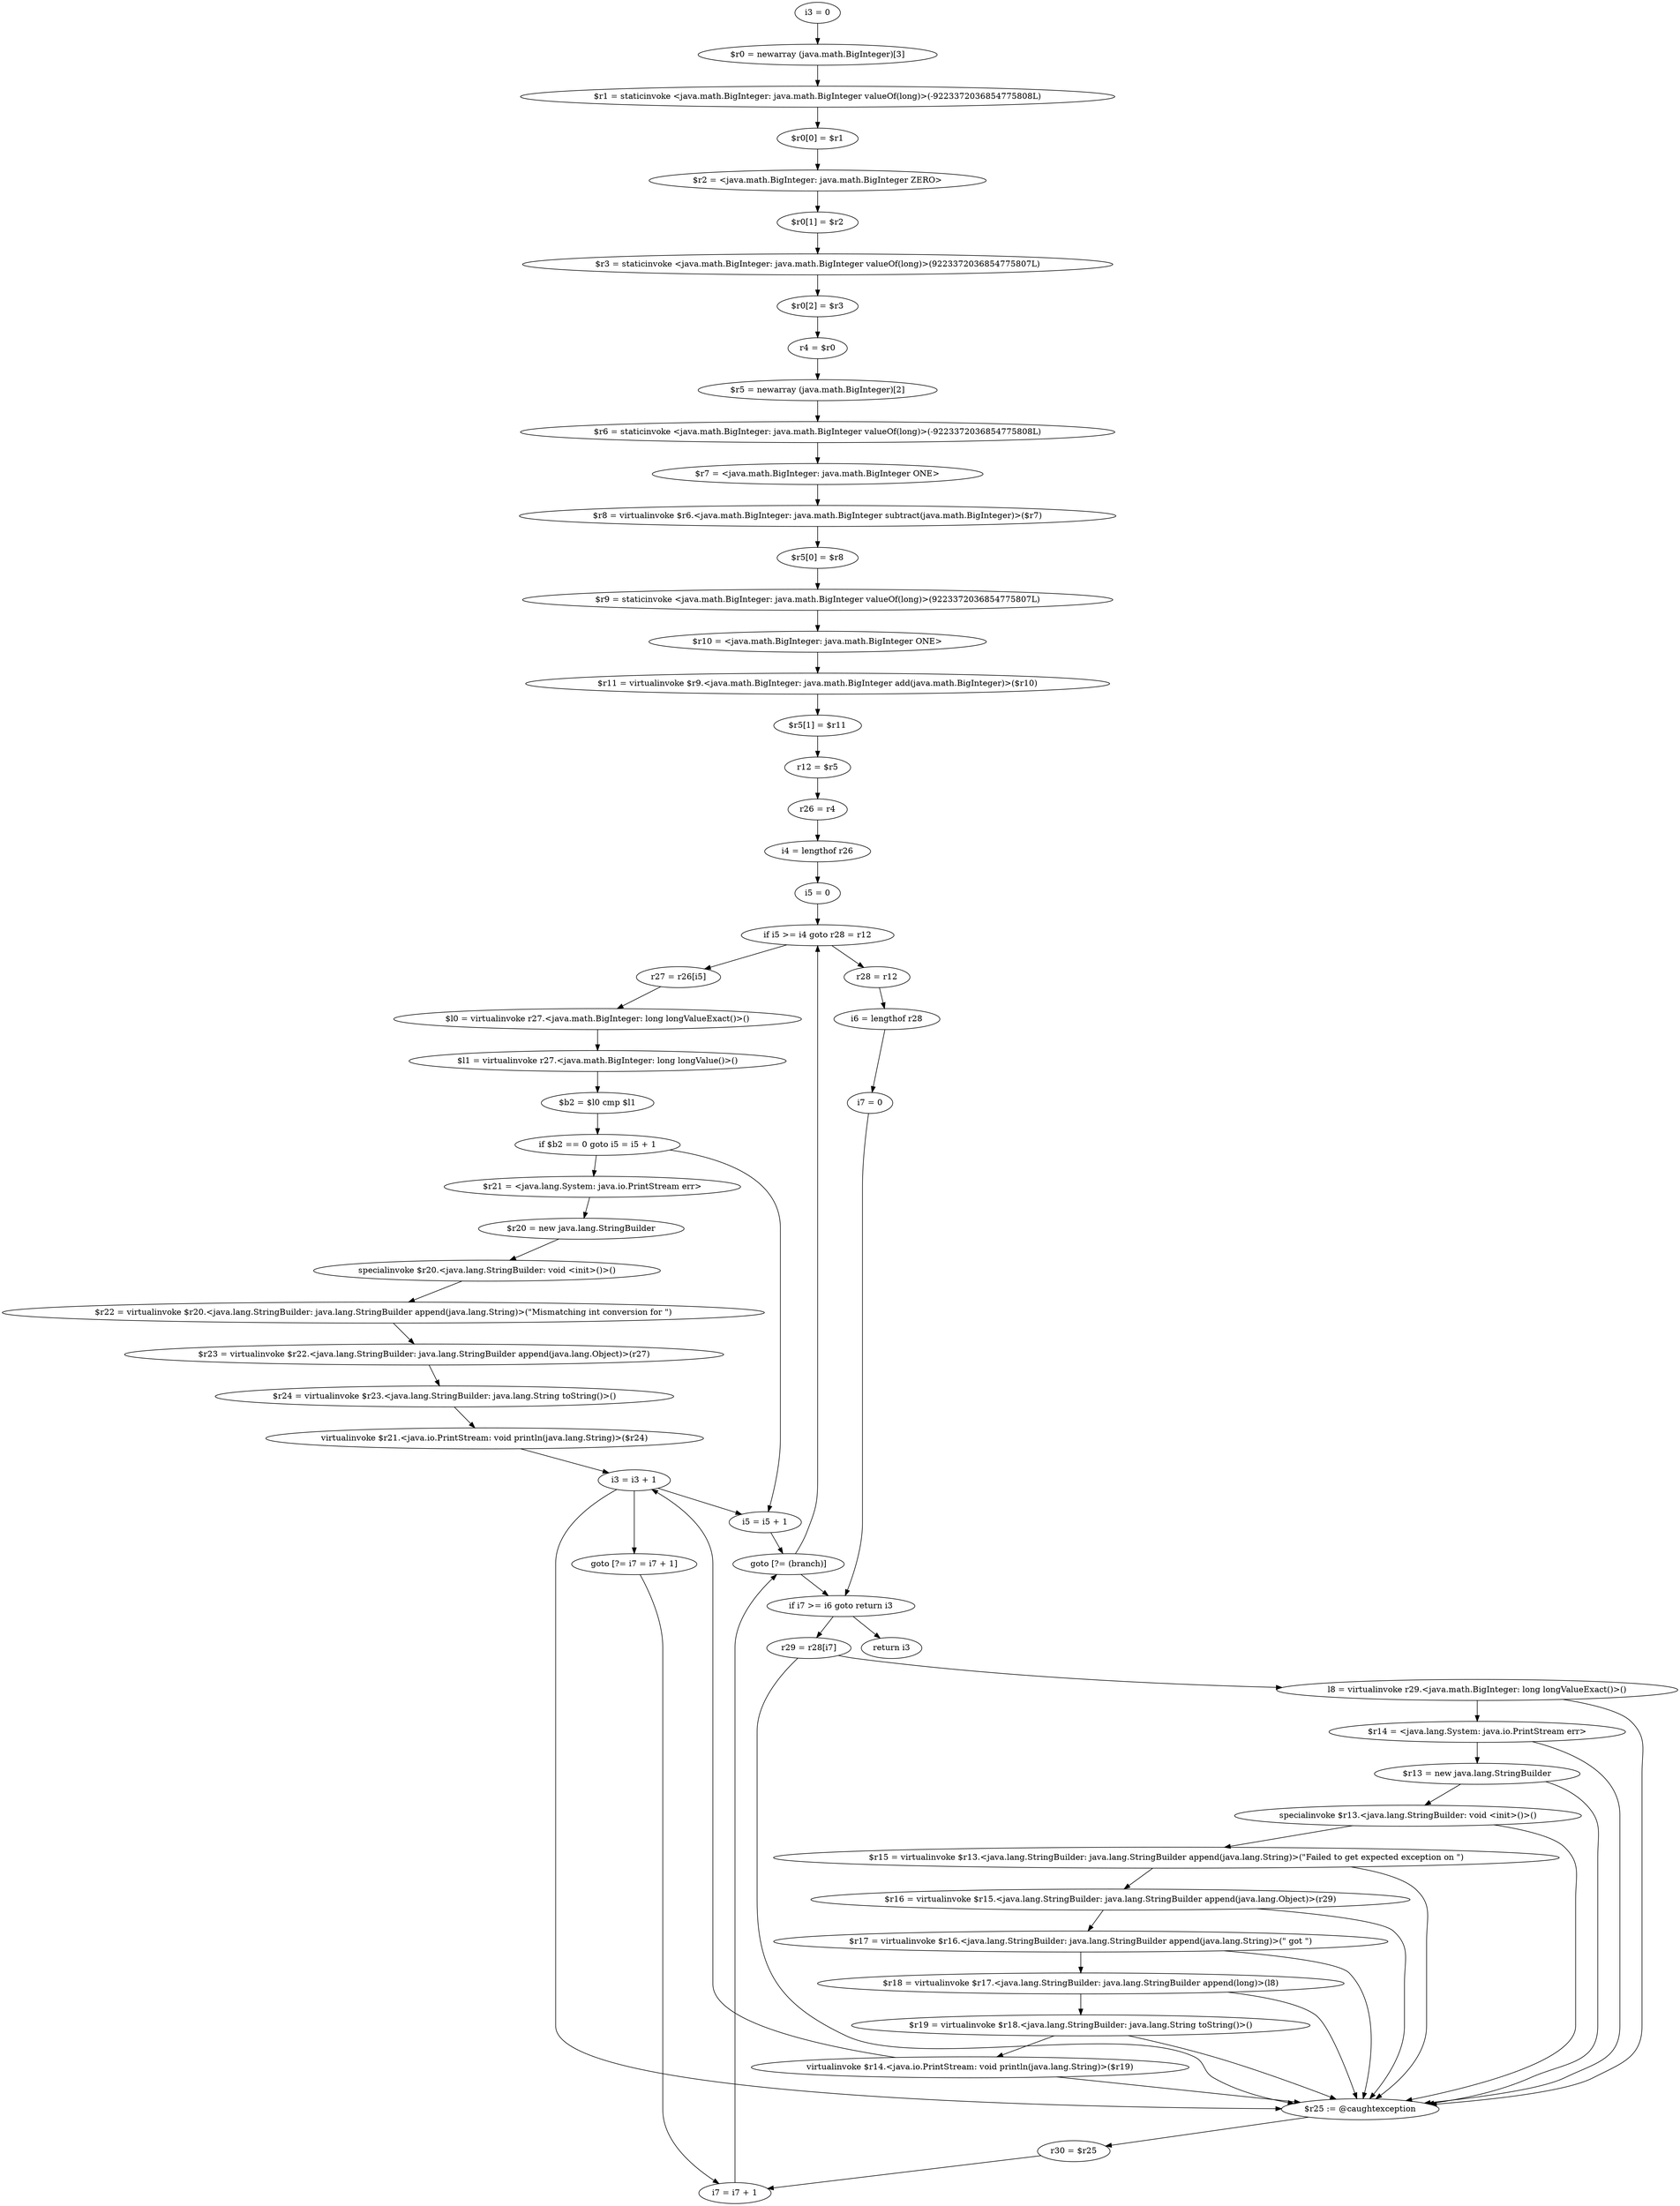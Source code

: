 digraph "unitGraph" {
    "i3 = 0"
    "$r0 = newarray (java.math.BigInteger)[3]"
    "$r1 = staticinvoke <java.math.BigInteger: java.math.BigInteger valueOf(long)>(-9223372036854775808L)"
    "$r0[0] = $r1"
    "$r2 = <java.math.BigInteger: java.math.BigInteger ZERO>"
    "$r0[1] = $r2"
    "$r3 = staticinvoke <java.math.BigInteger: java.math.BigInteger valueOf(long)>(9223372036854775807L)"
    "$r0[2] = $r3"
    "r4 = $r0"
    "$r5 = newarray (java.math.BigInteger)[2]"
    "$r6 = staticinvoke <java.math.BigInteger: java.math.BigInteger valueOf(long)>(-9223372036854775808L)"
    "$r7 = <java.math.BigInteger: java.math.BigInteger ONE>"
    "$r8 = virtualinvoke $r6.<java.math.BigInteger: java.math.BigInteger subtract(java.math.BigInteger)>($r7)"
    "$r5[0] = $r8"
    "$r9 = staticinvoke <java.math.BigInteger: java.math.BigInteger valueOf(long)>(9223372036854775807L)"
    "$r10 = <java.math.BigInteger: java.math.BigInteger ONE>"
    "$r11 = virtualinvoke $r9.<java.math.BigInteger: java.math.BigInteger add(java.math.BigInteger)>($r10)"
    "$r5[1] = $r11"
    "r12 = $r5"
    "r26 = r4"
    "i4 = lengthof r26"
    "i5 = 0"
    "if i5 >= i4 goto r28 = r12"
    "r27 = r26[i5]"
    "$l0 = virtualinvoke r27.<java.math.BigInteger: long longValueExact()>()"
    "$l1 = virtualinvoke r27.<java.math.BigInteger: long longValue()>()"
    "$b2 = $l0 cmp $l1"
    "if $b2 == 0 goto i5 = i5 + 1"
    "$r21 = <java.lang.System: java.io.PrintStream err>"
    "$r20 = new java.lang.StringBuilder"
    "specialinvoke $r20.<java.lang.StringBuilder: void <init>()>()"
    "$r22 = virtualinvoke $r20.<java.lang.StringBuilder: java.lang.StringBuilder append(java.lang.String)>(\"Mismatching int conversion for \")"
    "$r23 = virtualinvoke $r22.<java.lang.StringBuilder: java.lang.StringBuilder append(java.lang.Object)>(r27)"
    "$r24 = virtualinvoke $r23.<java.lang.StringBuilder: java.lang.String toString()>()"
    "virtualinvoke $r21.<java.io.PrintStream: void println(java.lang.String)>($r24)"
    "i3 = i3 + 1"
    "i5 = i5 + 1"
    "goto [?= (branch)]"
    "r28 = r12"
    "i6 = lengthof r28"
    "i7 = 0"
    "if i7 >= i6 goto return i3"
    "r29 = r28[i7]"
    "l8 = virtualinvoke r29.<java.math.BigInteger: long longValueExact()>()"
    "$r14 = <java.lang.System: java.io.PrintStream err>"
    "$r13 = new java.lang.StringBuilder"
    "specialinvoke $r13.<java.lang.StringBuilder: void <init>()>()"
    "$r15 = virtualinvoke $r13.<java.lang.StringBuilder: java.lang.StringBuilder append(java.lang.String)>(\"Failed to get expected exception on \")"
    "$r16 = virtualinvoke $r15.<java.lang.StringBuilder: java.lang.StringBuilder append(java.lang.Object)>(r29)"
    "$r17 = virtualinvoke $r16.<java.lang.StringBuilder: java.lang.StringBuilder append(java.lang.String)>(\" got \")"
    "$r18 = virtualinvoke $r17.<java.lang.StringBuilder: java.lang.StringBuilder append(long)>(l8)"
    "$r19 = virtualinvoke $r18.<java.lang.StringBuilder: java.lang.String toString()>()"
    "virtualinvoke $r14.<java.io.PrintStream: void println(java.lang.String)>($r19)"
    "goto [?= i7 = i7 + 1]"
    "$r25 := @caughtexception"
    "r30 = $r25"
    "i7 = i7 + 1"
    "return i3"
    "i3 = 0"->"$r0 = newarray (java.math.BigInteger)[3]";
    "$r0 = newarray (java.math.BigInteger)[3]"->"$r1 = staticinvoke <java.math.BigInteger: java.math.BigInteger valueOf(long)>(-9223372036854775808L)";
    "$r1 = staticinvoke <java.math.BigInteger: java.math.BigInteger valueOf(long)>(-9223372036854775808L)"->"$r0[0] = $r1";
    "$r0[0] = $r1"->"$r2 = <java.math.BigInteger: java.math.BigInteger ZERO>";
    "$r2 = <java.math.BigInteger: java.math.BigInteger ZERO>"->"$r0[1] = $r2";
    "$r0[1] = $r2"->"$r3 = staticinvoke <java.math.BigInteger: java.math.BigInteger valueOf(long)>(9223372036854775807L)";
    "$r3 = staticinvoke <java.math.BigInteger: java.math.BigInteger valueOf(long)>(9223372036854775807L)"->"$r0[2] = $r3";
    "$r0[2] = $r3"->"r4 = $r0";
    "r4 = $r0"->"$r5 = newarray (java.math.BigInteger)[2]";
    "$r5 = newarray (java.math.BigInteger)[2]"->"$r6 = staticinvoke <java.math.BigInteger: java.math.BigInteger valueOf(long)>(-9223372036854775808L)";
    "$r6 = staticinvoke <java.math.BigInteger: java.math.BigInteger valueOf(long)>(-9223372036854775808L)"->"$r7 = <java.math.BigInteger: java.math.BigInteger ONE>";
    "$r7 = <java.math.BigInteger: java.math.BigInteger ONE>"->"$r8 = virtualinvoke $r6.<java.math.BigInteger: java.math.BigInteger subtract(java.math.BigInteger)>($r7)";
    "$r8 = virtualinvoke $r6.<java.math.BigInteger: java.math.BigInteger subtract(java.math.BigInteger)>($r7)"->"$r5[0] = $r8";
    "$r5[0] = $r8"->"$r9 = staticinvoke <java.math.BigInteger: java.math.BigInteger valueOf(long)>(9223372036854775807L)";
    "$r9 = staticinvoke <java.math.BigInteger: java.math.BigInteger valueOf(long)>(9223372036854775807L)"->"$r10 = <java.math.BigInteger: java.math.BigInteger ONE>";
    "$r10 = <java.math.BigInteger: java.math.BigInteger ONE>"->"$r11 = virtualinvoke $r9.<java.math.BigInteger: java.math.BigInteger add(java.math.BigInteger)>($r10)";
    "$r11 = virtualinvoke $r9.<java.math.BigInteger: java.math.BigInteger add(java.math.BigInteger)>($r10)"->"$r5[1] = $r11";
    "$r5[1] = $r11"->"r12 = $r5";
    "r12 = $r5"->"r26 = r4";
    "r26 = r4"->"i4 = lengthof r26";
    "i4 = lengthof r26"->"i5 = 0";
    "i5 = 0"->"if i5 >= i4 goto r28 = r12";
    "if i5 >= i4 goto r28 = r12"->"r27 = r26[i5]";
    "if i5 >= i4 goto r28 = r12"->"r28 = r12";
    "r27 = r26[i5]"->"$l0 = virtualinvoke r27.<java.math.BigInteger: long longValueExact()>()";
    "$l0 = virtualinvoke r27.<java.math.BigInteger: long longValueExact()>()"->"$l1 = virtualinvoke r27.<java.math.BigInteger: long longValue()>()";
    "$l1 = virtualinvoke r27.<java.math.BigInteger: long longValue()>()"->"$b2 = $l0 cmp $l1";
    "$b2 = $l0 cmp $l1"->"if $b2 == 0 goto i5 = i5 + 1";
    "if $b2 == 0 goto i5 = i5 + 1"->"$r21 = <java.lang.System: java.io.PrintStream err>";
    "if $b2 == 0 goto i5 = i5 + 1"->"i5 = i5 + 1";
    "$r21 = <java.lang.System: java.io.PrintStream err>"->"$r20 = new java.lang.StringBuilder";
    "$r20 = new java.lang.StringBuilder"->"specialinvoke $r20.<java.lang.StringBuilder: void <init>()>()";
    "specialinvoke $r20.<java.lang.StringBuilder: void <init>()>()"->"$r22 = virtualinvoke $r20.<java.lang.StringBuilder: java.lang.StringBuilder append(java.lang.String)>(\"Mismatching int conversion for \")";
    "$r22 = virtualinvoke $r20.<java.lang.StringBuilder: java.lang.StringBuilder append(java.lang.String)>(\"Mismatching int conversion for \")"->"$r23 = virtualinvoke $r22.<java.lang.StringBuilder: java.lang.StringBuilder append(java.lang.Object)>(r27)";
    "$r23 = virtualinvoke $r22.<java.lang.StringBuilder: java.lang.StringBuilder append(java.lang.Object)>(r27)"->"$r24 = virtualinvoke $r23.<java.lang.StringBuilder: java.lang.String toString()>()";
    "$r24 = virtualinvoke $r23.<java.lang.StringBuilder: java.lang.String toString()>()"->"virtualinvoke $r21.<java.io.PrintStream: void println(java.lang.String)>($r24)";
    "virtualinvoke $r21.<java.io.PrintStream: void println(java.lang.String)>($r24)"->"i3 = i3 + 1";
    "i3 = i3 + 1"->"i5 = i5 + 1";
    "i5 = i5 + 1"->"goto [?= (branch)]";
    "goto [?= (branch)]"->"if i5 >= i4 goto r28 = r12";
    "r28 = r12"->"i6 = lengthof r28";
    "i6 = lengthof r28"->"i7 = 0";
    "i7 = 0"->"if i7 >= i6 goto return i3";
    "if i7 >= i6 goto return i3"->"r29 = r28[i7]";
    "if i7 >= i6 goto return i3"->"return i3";
    "r29 = r28[i7]"->"l8 = virtualinvoke r29.<java.math.BigInteger: long longValueExact()>()";
    "r29 = r28[i7]"->"$r25 := @caughtexception";
    "l8 = virtualinvoke r29.<java.math.BigInteger: long longValueExact()>()"->"$r14 = <java.lang.System: java.io.PrintStream err>";
    "l8 = virtualinvoke r29.<java.math.BigInteger: long longValueExact()>()"->"$r25 := @caughtexception";
    "$r14 = <java.lang.System: java.io.PrintStream err>"->"$r13 = new java.lang.StringBuilder";
    "$r14 = <java.lang.System: java.io.PrintStream err>"->"$r25 := @caughtexception";
    "$r13 = new java.lang.StringBuilder"->"specialinvoke $r13.<java.lang.StringBuilder: void <init>()>()";
    "$r13 = new java.lang.StringBuilder"->"$r25 := @caughtexception";
    "specialinvoke $r13.<java.lang.StringBuilder: void <init>()>()"->"$r15 = virtualinvoke $r13.<java.lang.StringBuilder: java.lang.StringBuilder append(java.lang.String)>(\"Failed to get expected exception on \")";
    "specialinvoke $r13.<java.lang.StringBuilder: void <init>()>()"->"$r25 := @caughtexception";
    "$r15 = virtualinvoke $r13.<java.lang.StringBuilder: java.lang.StringBuilder append(java.lang.String)>(\"Failed to get expected exception on \")"->"$r16 = virtualinvoke $r15.<java.lang.StringBuilder: java.lang.StringBuilder append(java.lang.Object)>(r29)";
    "$r15 = virtualinvoke $r13.<java.lang.StringBuilder: java.lang.StringBuilder append(java.lang.String)>(\"Failed to get expected exception on \")"->"$r25 := @caughtexception";
    "$r16 = virtualinvoke $r15.<java.lang.StringBuilder: java.lang.StringBuilder append(java.lang.Object)>(r29)"->"$r17 = virtualinvoke $r16.<java.lang.StringBuilder: java.lang.StringBuilder append(java.lang.String)>(\" got \")";
    "$r16 = virtualinvoke $r15.<java.lang.StringBuilder: java.lang.StringBuilder append(java.lang.Object)>(r29)"->"$r25 := @caughtexception";
    "$r17 = virtualinvoke $r16.<java.lang.StringBuilder: java.lang.StringBuilder append(java.lang.String)>(\" got \")"->"$r18 = virtualinvoke $r17.<java.lang.StringBuilder: java.lang.StringBuilder append(long)>(l8)";
    "$r17 = virtualinvoke $r16.<java.lang.StringBuilder: java.lang.StringBuilder append(java.lang.String)>(\" got \")"->"$r25 := @caughtexception";
    "$r18 = virtualinvoke $r17.<java.lang.StringBuilder: java.lang.StringBuilder append(long)>(l8)"->"$r19 = virtualinvoke $r18.<java.lang.StringBuilder: java.lang.String toString()>()";
    "$r18 = virtualinvoke $r17.<java.lang.StringBuilder: java.lang.StringBuilder append(long)>(l8)"->"$r25 := @caughtexception";
    "$r19 = virtualinvoke $r18.<java.lang.StringBuilder: java.lang.String toString()>()"->"virtualinvoke $r14.<java.io.PrintStream: void println(java.lang.String)>($r19)";
    "$r19 = virtualinvoke $r18.<java.lang.StringBuilder: java.lang.String toString()>()"->"$r25 := @caughtexception";
    "virtualinvoke $r14.<java.io.PrintStream: void println(java.lang.String)>($r19)"->"i3 = i3 + 1";
    "virtualinvoke $r14.<java.io.PrintStream: void println(java.lang.String)>($r19)"->"$r25 := @caughtexception";
    "i3 = i3 + 1"->"goto [?= i7 = i7 + 1]";
    "i3 = i3 + 1"->"$r25 := @caughtexception";
    "goto [?= i7 = i7 + 1]"->"i7 = i7 + 1";
    "$r25 := @caughtexception"->"r30 = $r25";
    "r30 = $r25"->"i7 = i7 + 1";
    "i7 = i7 + 1"->"goto [?= (branch)]";
    "goto [?= (branch)]"->"if i7 >= i6 goto return i3";
}
